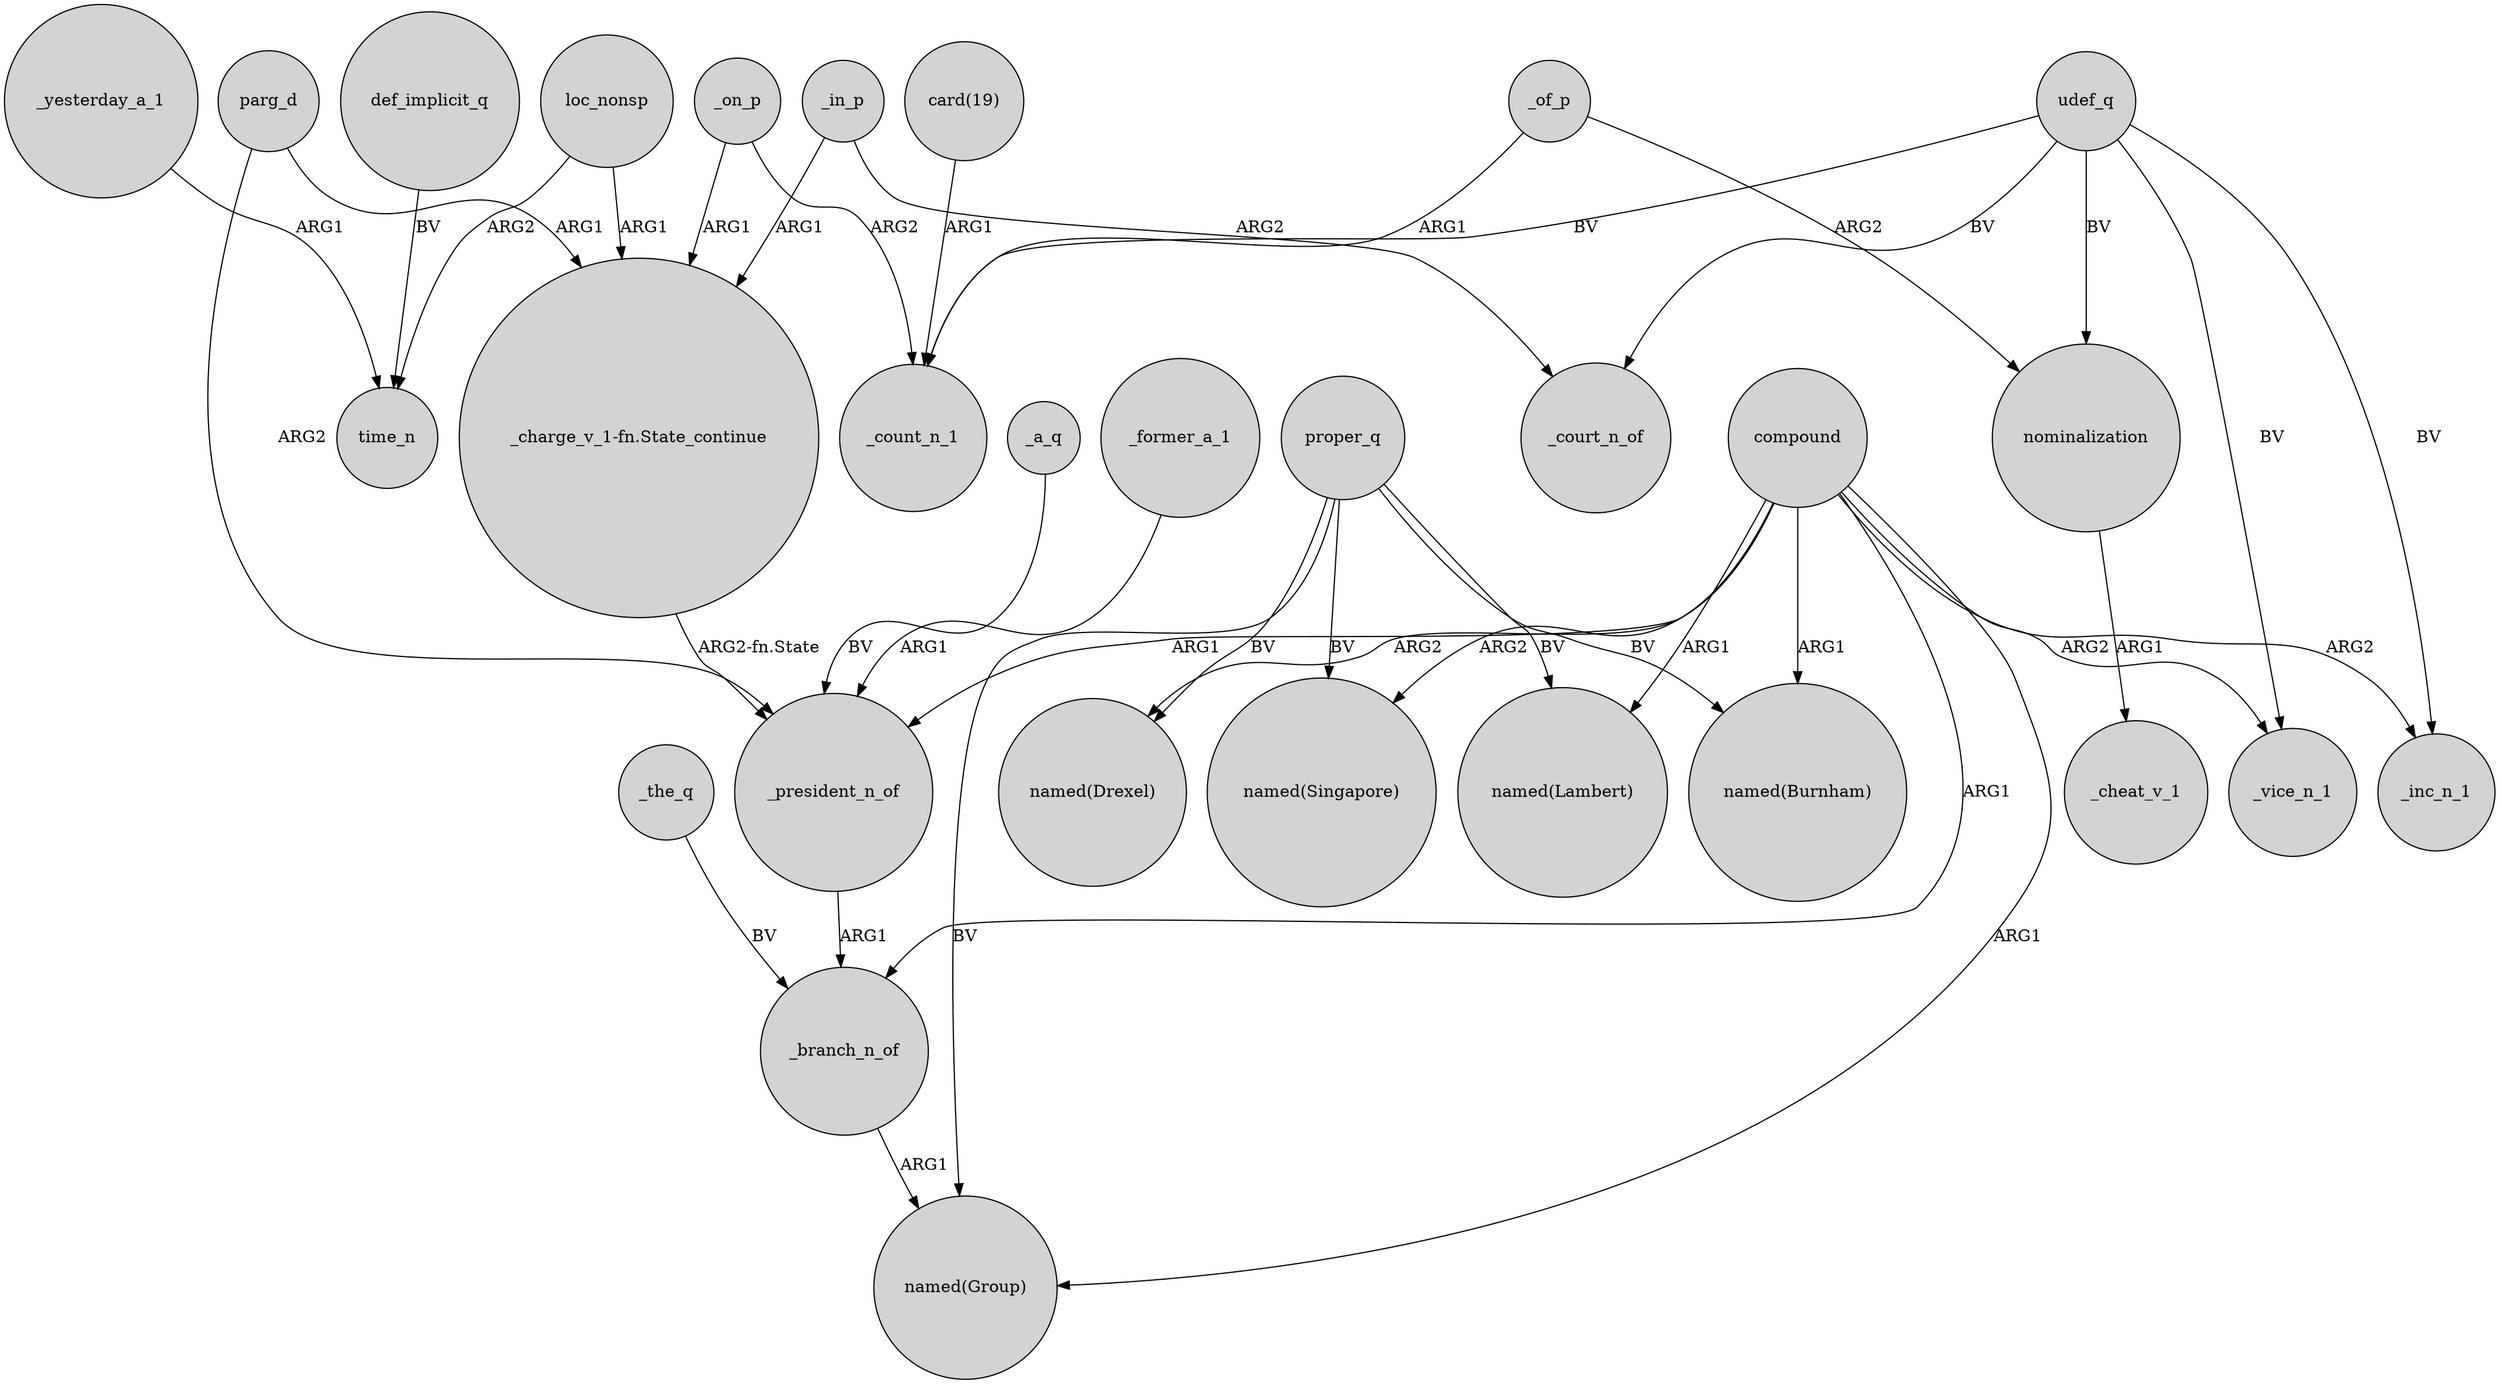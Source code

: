 digraph {
	node [shape=circle style=filled]
	_the_q -> _branch_n_of [label=BV]
	_branch_n_of -> "named(Group)" [label=ARG1]
	loc_nonsp -> "_charge_v_1-fn.State_continue" [label=ARG1]
	compound -> _branch_n_of [label=ARG1]
	compound -> "named(Burnham)" [label=ARG1]
	_of_p -> _count_n_1 [label=ARG1]
	udef_q -> _count_n_1 [label=BV]
	compound -> "named(Group)" [label=ARG1]
	udef_q -> nominalization [label=BV]
	_on_p -> _count_n_1 [label=ARG2]
	_yesterday_a_1 -> time_n [label=ARG1]
	proper_q -> "named(Drexel)" [label=BV]
	proper_q -> "named(Burnham)" [label=BV]
	proper_q -> "named(Group)" [label=BV]
	proper_q -> "named(Singapore)" [label=BV]
	parg_d -> _president_n_of [label=ARG2]
	_of_p -> nominalization [label=ARG2]
	udef_q -> _inc_n_1 [label=BV]
	_a_q -> _president_n_of [label=BV]
	udef_q -> _vice_n_1 [label=BV]
	compound -> _inc_n_1 [label=ARG2]
	_president_n_of -> _branch_n_of [label=ARG1]
	nominalization -> _cheat_v_1 [label=ARG1]
	proper_q -> "named(Lambert)" [label=BV]
	_in_p -> _court_n_of [label=ARG2]
	_on_p -> "_charge_v_1-fn.State_continue" [label=ARG1]
	compound -> "named(Lambert)" [label=ARG1]
	udef_q -> _court_n_of [label=BV]
	"card(19)" -> _count_n_1 [label=ARG1]
	compound -> _vice_n_1 [label=ARG2]
	_in_p -> "_charge_v_1-fn.State_continue" [label=ARG1]
	compound -> "named(Singapore)" [label=ARG2]
	compound -> "named(Drexel)" [label=ARG2]
	compound -> _president_n_of [label=ARG1]
	loc_nonsp -> time_n [label=ARG2]
	"_charge_v_1-fn.State_continue" -> _president_n_of [label="ARG2-fn.State"]
	parg_d -> "_charge_v_1-fn.State_continue" [label=ARG1]
	def_implicit_q -> time_n [label=BV]
	_former_a_1 -> _president_n_of [label=ARG1]
}
